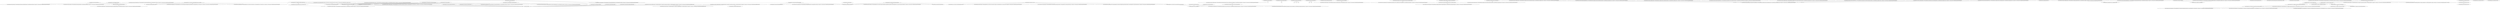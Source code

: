 digraph G {
0 [label="Microsoft.Extensions.Hosting.IHostApplicationLifetime"];
1 [label="Microsoft.Extensions.Logging.ILogger`1[[Microsoft.Extensions.Hosting.Internal.ApplicationLifetime, Microsoft.Extensions.Hosting, Version=8.0.0.0, Culture=neutral, PublicKeyToken=adb9793829ddae60]]"];
2 [label="Microsoft.Extensions.Hosting.IHostLifetime"];
3 [label="Microsoft.Extensions.Options.IOptions`1[[Microsoft.Extensions.Hosting.ConsoleLifetimeOptions, Microsoft.Extensions.Hosting, Version=8.0.0.0, Culture=neutral, PublicKeyToken=adb9793829ddae60]]"];
4 [label="Microsoft.Extensions.Hosting.IHostEnvironment"];
5 [label="Microsoft.Extensions.Options.IOptions`1[[Microsoft.Extensions.Hosting.HostOptions, Microsoft.Extensions.Hosting, Version=8.0.0.0, Culture=neutral, PublicKeyToken=adb9793829ddae60]]"];
6 [label="Microsoft.Extensions.Options.IOptions`1"];
7 ;
8 [label="Microsoft.Extensions.Options.IOptionsSnapshot`1"];
9 ;
10 [label="Microsoft.Extensions.Options.IOptionsMonitor`1"];
11 ;
12 ;
13 ;
14 [label="Microsoft.Extensions.Options.IOptionsFactory`1"];
15 ;
16 ;
17 [label="Microsoft.Extensions.Options.IOptionsMonitorCache`1"];
18 [label="Microsoft.Extensions.Logging.ILoggerFactory"];
19 [label="Microsoft.Extensions.Logging.ILogger`1"];
20 [label="System.Diagnostics.Metrics.IMeterFactory"];
21 [label="Microsoft.Extensions.Diagnostics.Metrics.MetricsSubscriptionManager"];
22 [label="System.Collections.Generic.IEnumerable`1[[Microsoft.Extensions.Diagnostics.Metrics.IMetricsListener, Microsoft.Extensions.Diagnostics.Abstractions, Version=8.0.0.0, Culture=neutral, PublicKeyToken=adb9793829ddae60]]"];
23 [label="Microsoft.Extensions.Options.IOptionsMonitor`1[[Microsoft.Extensions.Diagnostics.Metrics.MetricsOptions, Microsoft.Extensions.Diagnostics.Abstractions, Version=8.0.0.0, Culture=neutral, PublicKeyToken=adb9793829ddae60]]"];
24 [label="Microsoft.Extensions.Options.IStartupValidator"];
25 [label="Microsoft.Extensions.Options.IOptions`1[[Microsoft.Extensions.Options.StartupValidatorOptions, Microsoft.Extensions.Options, Version=8.0.0.0, Culture=neutral, PublicKeyToken=adb9793829ddae60]]"];
26 [label="Microsoft.Extensions.Options.IConfigureOptions`1[[Microsoft.Extensions.DependencyInjection.MetricsServiceExtensions+NoOpOptions, Microsoft.Extensions.Diagnostics, Version=8.0.0.0, Culture=neutral, PublicKeyToken=adb9793829ddae60]]"];
27 [label="Microsoft.Extensions.Diagnostics.Metrics.Configuration.IMetricListenerConfigurationFactory"];
28 [label="System.Collections.Generic.IEnumerable`1[[Microsoft.Extensions.Diagnostics.Metrics.Configuration.MetricsConfiguration, Microsoft.Extensions.Diagnostics, Version=8.0.0.0, Culture=neutral, PublicKeyToken=adb9793829ddae60]]"];
29 [label="Microsoft.Extensions.Logging.Configuration.ILoggerProviderConfigurationFactory"];
30 [label="System.Collections.Generic.IEnumerable`1[[Microsoft.Extensions.Logging.Configuration.LoggingConfiguration, Microsoft.Extensions.Logging.Configuration, Version=8.0.0.0, Culture=neutral, PublicKeyToken=adb9793829ddae60]]"];
31 [label="Microsoft.Extensions.Logging.Configuration.ILoggerProviderConfiguration`1"];
32 [label="Microsoft.Extensions.Logging.Console.ConsoleFormatter"];
33 [label="Microsoft.Extensions.Options.IOptionsMonitor`1[[Microsoft.Extensions.Logging.Console.SimpleConsoleFormatterOptions, Microsoft.Extensions.Logging.Console, Version=8.0.0.0, Culture=neutral, PublicKeyToken=adb9793829ddae60]]"];
34 [label="Microsoft.Extensions.Options.IConfigureOptions`1[[Microsoft.Extensions.Logging.Console.JsonConsoleFormatterOptions, Microsoft.Extensions.Logging.Console, Version=8.0.0.0, Culture=neutral, PublicKeyToken=adb9793829ddae60]]"];
35 [label="Microsoft.Extensions.Logging.Configuration.ILoggerProviderConfiguration`1[[Microsoft.Extensions.Logging.Console.ConsoleLoggerProvider, Microsoft.Extensions.Logging.Console, Version=8.0.0.0, Culture=neutral, PublicKeyToken=adb9793829ddae60]]"];
36 [label="Microsoft.Extensions.Options.IOptionsChangeTokenSource`1[[Microsoft.Extensions.Logging.Console.JsonConsoleFormatterOptions, Microsoft.Extensions.Logging.Console, Version=8.0.0.0, Culture=neutral, PublicKeyToken=adb9793829ddae60]]"];
37 [label="Microsoft.Extensions.Options.IConfigureOptions`1[[Microsoft.Extensions.Logging.Console.ConsoleFormatterOptions, Microsoft.Extensions.Logging.Console, Version=8.0.0.0, Culture=neutral, PublicKeyToken=adb9793829ddae60]]"];
38 [label="Microsoft.Extensions.Options.IOptionsChangeTokenSource`1[[Microsoft.Extensions.Logging.Console.ConsoleFormatterOptions, Microsoft.Extensions.Logging.Console, Version=8.0.0.0, Culture=neutral, PublicKeyToken=adb9793829ddae60]]"];
39 [label="Microsoft.Extensions.Options.IConfigureOptions`1[[Microsoft.Extensions.Logging.Console.SimpleConsoleFormatterOptions, Microsoft.Extensions.Logging.Console, Version=8.0.0.0, Culture=neutral, PublicKeyToken=adb9793829ddae60]]"];
40 [label="Microsoft.Extensions.Options.IOptionsChangeTokenSource`1[[Microsoft.Extensions.Logging.Console.SimpleConsoleFormatterOptions, Microsoft.Extensions.Logging.Console, Version=8.0.0.0, Culture=neutral, PublicKeyToken=adb9793829ddae60]]"];
41 [label="Microsoft.Extensions.Logging.ILoggerProvider"];
42 [label="Microsoft.Extensions.Options.IConfigureOptions`1[[Microsoft.Extensions.Logging.Console.ConsoleLoggerOptions, Microsoft.Extensions.Logging.Console, Version=8.0.0.0, Culture=neutral, PublicKeyToken=adb9793829ddae60]]"];
43 [label="Microsoft.Extensions.Options.IOptionsChangeTokenSource`1[[Microsoft.Extensions.Logging.Console.ConsoleLoggerOptions, Microsoft.Extensions.Logging.Console, Version=8.0.0.0, Culture=neutral, PublicKeyToken=adb9793829ddae60]]"];
44 [label="Microsoft.Extensions.Options.IConfigureOptions`1[[Microsoft.Extensions.Logging.LoggerFilterOptions, Microsoft.Extensions.Logging, Version=8.0.0.0, Culture=neutral, PublicKeyToken=adb9793829ddae60]]"];
45 [label="Microsoft.Extensions.Logging.EventSource.LoggingEventSource"];
46 [label="Microsoft.Extensions.Options.IOptionsChangeTokenSource`1[[Microsoft.Extensions.Logging.LoggerFilterOptions, Microsoft.Extensions.Logging, Version=8.0.0.0, Culture=neutral, PublicKeyToken=adb9793829ddae60]]"];
47 [label="Microsoft.AspNetCore.Hosting.IApplicationLifetime"];
48 [label="Microsoft.AspNetCore.Http.IHttpContextFactory"];
49 [label="System.IServiceProvider"];
50 [label="Microsoft.AspNetCore.Http.IMiddlewareFactory"];
51 [label="Microsoft.AspNetCore.Hosting.Builder.IApplicationBuilderFactory"];
52 [label="Microsoft.AspNetCore.Hosting.HostingMetrics"];
53 [label="Microsoft.AspNetCore.Connections.IConnectionListenerFactory"];
54 [label="Microsoft.Extensions.Options.IOptions`1[[Microsoft.AspNetCore.Server.Kestrel.Transport.NamedPipes.NamedPipeTransportOptions, Microsoft.AspNetCore.Server.Kestrel.Transport.NamedPipes, Version=8.0.0.0, Culture=neutral, PublicKeyToken=adb9793829ddae60]]"];
55 [label="Microsoft.Extensions.ObjectPool.ObjectPoolProvider"];
56 [label="Microsoft.Extensions.Options.IConfigureOptions`1[[Microsoft.AspNetCore.Server.Kestrel.Core.KestrelServerOptions, Microsoft.AspNetCore.Server.Kestrel.Core, Version=8.0.0.0, Culture=neutral, PublicKeyToken=adb9793829ddae60]]"];
57 [label="Microsoft.AspNetCore.Server.Kestrel.Core.IHttpsConfigurationService"];
58 [label="Microsoft.AspNetCore.Hosting.Server.IServer"];
59 [label="Microsoft.Extensions.Options.IOptions`1[[Microsoft.AspNetCore.Server.Kestrel.Core.KestrelServerOptions, Microsoft.AspNetCore.Server.Kestrel.Core, Version=8.0.0.0, Culture=neutral, PublicKeyToken=adb9793829ddae60]]"];
60 [label="System.Collections.Generic.IEnumerable`1[[Microsoft.AspNetCore.Connections.IConnectionListenerFactory, Microsoft.AspNetCore.Connections.Abstractions, Version=8.0.0.0, Culture=neutral, PublicKeyToken=adb9793829ddae60]]"];
61 [label="System.Collections.Generic.IEnumerable`1[[Microsoft.AspNetCore.Connections.IMultiplexedConnectionListenerFactory, Microsoft.AspNetCore.Connections.Abstractions, Version=8.0.0.0, Culture=neutral, PublicKeyToken=adb9793829ddae60]]"];
62 [label="Microsoft.AspNetCore.Server.Kestrel.Core.Internal.Infrastructure.KestrelMetrics"];
63 [label="Microsoft.AspNetCore.Server.Kestrel.Core.HttpsConfigurationService+IInitializer"];
64 [label="Microsoft.Extensions.Logging.ILogger`1[[Microsoft.AspNetCore.Server.Kestrel.Core.KestrelServer, Microsoft.AspNetCore.Server.Kestrel.Core, Version=8.0.0.0, Culture=neutral, PublicKeyToken=adb9793829ddae60]]"];
65 [label="Microsoft.Extensions.Logging.ILogger`1[[Microsoft.AspNetCore.Server.Kestrel.Https.Internal.HttpsConnectionMiddleware, Microsoft.AspNetCore.Server.Kestrel.Core, Version=8.0.0.0, Culture=neutral, PublicKeyToken=adb9793829ddae60]]"];
66 [label="Microsoft.AspNetCore.Hosting.IStartupFilter"];
67 [label="Microsoft.Extensions.Configuration.IConfiguration"];
68 [label="Microsoft.Extensions.Options.IConfigureOptions`1[[Microsoft.AspNetCore.Builder.ForwardedHeadersOptions, Microsoft.AspNetCore.HttpOverrides, Version=8.0.0.0, Culture=neutral, PublicKeyToken=adb9793829ddae60]]"];
69 [label="Microsoft.AspNetCore.Routing.IInlineConstraintResolver"];
70 [label="Microsoft.Extensions.Options.IOptions`1[[Microsoft.AspNetCore.Routing.RouteOptions, Microsoft.AspNetCore.Routing, Version=8.0.0.0, Culture=neutral, PublicKeyToken=adb9793829ddae60]]"];
71 [label="Microsoft.AspNetCore.Routing.RoutingMarkerService"];
72 [label="Microsoft.AspNetCore.Routing.ParameterPolicyFactory"];
73 [label="Microsoft.AspNetCore.Routing.Matching.MatcherFactory"];
74 [label="Microsoft.AspNetCore.Routing.Matching.DfaMatcherBuilder"];
75 [label="Microsoft.AspNetCore.Routing.Matching.EndpointSelector"];
76 [label="System.Collections.Generic.IEnumerable`1[[Microsoft.AspNetCore.Routing.MatcherPolicy, Microsoft.AspNetCore.Routing, Version=8.0.0.0, Culture=neutral, PublicKeyToken=adb9793829ddae60]]"];
77 [label="Microsoft.AspNetCore.Routing.Internal.DfaGraphWriter"];
78 [label="Microsoft.AspNetCore.Routing.Matching.DataSourceDependentMatcher+Lifetime"];
79 [label="Microsoft.AspNetCore.Routing.LinkGenerator"];
80 [label="Microsoft.AspNetCore.Routing.Template.TemplateBinderFactory"];
81 [label="Microsoft.AspNetCore.Routing.EndpointDataSource"];
82 [label="Microsoft.Extensions.Logging.ILogger`1[[Microsoft.AspNetCore.Routing.DefaultLinkGenerator, Microsoft.AspNetCore.Routing, Version=8.0.0.0, Culture=neutral, PublicKeyToken=adb9793829ddae60]]"];
83 [label="Microsoft.AspNetCore.Routing.IEndpointAddressScheme`1[[System.String, System.Private.CoreLib, Version=8.0.0.0, Culture=neutral, PublicKeyToken=7cec85d7bea7798e]]"];
84 [label="Microsoft.AspNetCore.Routing.IEndpointAddressScheme`1[[Microsoft.AspNetCore.Routing.RouteValuesAddress, Microsoft.AspNetCore.Routing, Version=8.0.0.0, Culture=neutral, PublicKeyToken=adb9793829ddae60]]"];
85 [label="Microsoft.AspNetCore.Routing.LinkParser"];
86 [label="Microsoft.Extensions.Logging.ILogger`1[[Microsoft.AspNetCore.Routing.DefaultLinkParser, Microsoft.AspNetCore.Routing, Version=8.0.0.0, Culture=neutral, PublicKeyToken=adb9793829ddae60]]"];
87 [label="Microsoft.AspNetCore.Routing.MatcherPolicy"];
88 [label="Microsoft.Extensions.ObjectPool.ObjectPool`1[[Microsoft.AspNetCore.Routing.UriBuildingContext, Microsoft.AspNetCore.Routing, Version=8.0.0.0, Culture=neutral, PublicKeyToken=adb9793829ddae60]]"];
89 [label="Microsoft.AspNetCore.Routing.Patterns.RoutePatternTransformer"];
90 [label="Microsoft.AspNetCore.Routing.RoutingMetrics"];
91 [label="Microsoft.Extensions.Options.IConfigureOptions`1[[Microsoft.AspNetCore.Routing.RouteHandlerOptions, Microsoft.AspNetCore.Routing, Version=8.0.0.0, Culture=neutral, PublicKeyToken=adb9793829ddae60]]"];
92 [label="Microsoft.Extensions.Options.IConfigureOptions`1[[Microsoft.AspNetCore.Routing.RouteOptions, Microsoft.AspNetCore.Routing, Version=8.0.0.0, Culture=neutral, PublicKeyToken=adb9793829ddae60]]"];
93 [label="Microsoft.AspNetCore.Mvc.Infrastructure.IActionDescriptorCollectionProvider"];
94 [label="System.Collections.Generic.IEnumerable`1[[Microsoft.AspNetCore.Mvc.Abstractions.IActionDescriptorProvider, Microsoft.AspNetCore.Mvc.Abstractions, Version=8.0.0.0, Culture=neutral, PublicKeyToken=adb9793829ddae60]]"];
95 [label="System.Collections.Generic.IEnumerable`1[[Microsoft.AspNetCore.Mvc.Infrastructure.IActionDescriptorChangeProvider, Microsoft.AspNetCore.Mvc.Core, Version=8.0.0.0, Culture=neutral, PublicKeyToken=adb9793829ddae60]]"];
96 [label="Microsoft.Extensions.Logging.ILogger`1[[Microsoft.AspNetCore.Mvc.Infrastructure.DefaultActionDescriptorCollectionProvider, Microsoft.AspNetCore.Mvc.Core, Version=8.0.0.0, Culture=neutral, PublicKeyToken=adb9793829ddae60]]"];
97 [label="Microsoft.AspNetCore.Mvc.ApiExplorer.IApiDescriptionGroupCollectionProvider"];
98 [label="System.Collections.Generic.IEnumerable`1[[Microsoft.AspNetCore.Mvc.ApiExplorer.IApiDescriptionProvider, Microsoft.AspNetCore.Mvc.Abstractions, Version=8.0.0.0, Culture=neutral, PublicKeyToken=adb9793829ddae60]]"];
99 [label="Microsoft.AspNetCore.Mvc.ApiExplorer.IApiDescriptionProvider"];
100 [label="Microsoft.Extensions.DependencyInjection.IServiceProviderIsService"];
101 [label="Microsoft.Extensions.Options.IConfigureOptions`1[[Swashbuckle.AspNetCore.SwaggerGen.SwaggerGeneratorOptions, Swashbuckle.AspNetCore.SwaggerGen, Version=6.4.0.0, Culture=neutral, PublicKeyToken=d84d99fb0135530a]]"];
102 [label="Microsoft.Extensions.Options.IOptions`1[[Swashbuckle.AspNetCore.SwaggerGen.SwaggerGenOptions, Swashbuckle.AspNetCore.SwaggerGen, Version=6.4.0.0, Culture=neutral, PublicKeyToken=d84d99fb0135530a]]"];
103 [label="Microsoft.AspNetCore.Hosting.IWebHostEnvironment"];
104 [label="Microsoft.Extensions.Options.IConfigureOptions`1[[Swashbuckle.AspNetCore.SwaggerGen.SchemaGeneratorOptions, Swashbuckle.AspNetCore.SwaggerGen, Version=6.4.0.0, Culture=neutral, PublicKeyToken=d84d99fb0135530a]]"];
105 [label="Swashbuckle.AspNetCore.Swagger.ISwaggerProvider"];
106 [label="Swashbuckle.AspNetCore.SwaggerGen.SwaggerGeneratorOptions"];
107 [label="Swashbuckle.AspNetCore.SwaggerGen.ISchemaGenerator"];
108 [label="Swashbuckle.AspNetCore.Swagger.IAsyncSwaggerProvider"];
109 [label="Swashbuckle.AspNetCore.SwaggerGen.SchemaGeneratorOptions"];
110 [label="Swashbuckle.AspNetCore.SwaggerGen.ISerializerDataContractResolver"];
111 [label="Microsoft.Extensions.ApiDescriptions.IDocumentProvider"];
112 [label="Microsoft.Extensions.Options.IOptions`1[[Swashbuckle.AspNetCore.SwaggerGen.SwaggerGeneratorOptions, Swashbuckle.AspNetCore.SwaggerGen, Version=6.4.0.0, Culture=neutral, PublicKeyToken=d84d99fb0135530a]]"];
113 [label="Microsoft.Extensions.Options.IOptions`1[[Swashbuckle.AspNetCore.Swagger.SwaggerOptions, Swashbuckle.AspNetCore.Swagger, Version=6.4.0.0, Culture=neutral, PublicKeyToken=62657d7474907593]]"];
114 [label="ServiceGraphUsage.Services.Abstract.IServiceA"];
115 [label="ServiceGraphUsage.Services.Abstract.IServiceB"];
116 [label="ServiceGraphUsage.Services.Abstract.IServiceC"];
117 [label="ServiceGraphUsage.Services.Abstract.IServiceD"];
118 [label="ServiceGraphUsage.Services.Abstract.IServiceE"];
0 -> 1 [ label=""];
2 -> 3 [ label=""];
2 -> 4 [ label=""];
2 -> 0 [ label=""];
2 -> 5 [ label=""];
6 -> 7 [ label=""];
8 -> 9 [ label=""];
10 -> 11 [ label=""];
10 -> 12 [ label=""];
10 -> 13 [ label=""];
14 -> 15 [ label=""];
14 -> 16 [ label=""];
19 -> 18 [ label=""];
21 -> 22 [ label=""];
21 -> 23 [ label=""];
21 -> 20 [ label=""];
24 -> 25 [ label=""];
26 -> 21 [ label=""];
27 -> 28 [ label=""];
29 -> 30 [ label=""];
31 -> 29 [ label=""];
32 -> 33 [ label=""];
34 -> 35 [ label=""];
36 -> 35 [ label=""];
37 -> 35 [ label=""];
38 -> 35 [ label=""];
39 -> 35 [ label=""];
40 -> 35 [ label=""];
42 -> 35 [ label=""];
43 -> 35 [ label=""];
44 -> 45 [ label=""];
46 -> 45 [ label=""];
47 -> 0 [ label=""];
48 -> 49 [ label=""];
50 -> 49 [ label=""];
51 -> 49 [ label=""];
52 -> 20 [ label=""];
53 -> 18 [ label=""];
53 -> 54 [ label=""];
53 -> 55 [ label=""];
56 -> 49 [ label=""];
58 -> 59 [ label=""];
58 -> 60 [ label=""];
58 -> 61 [ label=""];
58 -> 57 [ label=""];
58 -> 18 [ label=""];
58 -> 62 [ label=""];
62 -> 20 [ label=""];
63 -> 4 [ label=""];
63 -> 64 [ label=""];
63 -> 65 [ label=""];
66 -> 67 [ label=""];
68 -> 67 [ label=""];
69 -> 70 [ label=""];
69 -> 49 [ label=""];
72 -> 70 [ label=""];
72 -> 49 [ label=""];
73 -> 49 [ label=""];
74 -> 18 [ label=""];
74 -> 72 [ label=""];
74 -> 75 [ label=""];
74 -> 76 [ label=""];
77 -> 49 [ label=""];
79 -> 80 [ label=""];
79 -> 81 [ label=""];
79 -> 70 [ label=""];
79 -> 82 [ label=""];
79 -> 49 [ label=""];
80 -> 72 [ label=""];
80 -> 88 [ label=""];
83 -> 81 [ label=""];
84 -> 81 [ label=""];
85 -> 72 [ label=""];
85 -> 81 [ label=""];
85 -> 86 [ label=""];
85 -> 49 [ label=""];
89 -> 72 [ label=""];
90 -> 20 [ label=""];
91 -> 4 [ label=""];
93 -> 94 [ label=""];
93 -> 95 [ label=""];
93 -> 96 [ label=""];
97 -> 93 [ label=""];
97 -> 98 [ label=""];
99 -> 81 [ label=""];
99 -> 4 [ label=""];
99 -> 72 [ label=""];
99 -> 100 [ label=""];
101 -> 102 [ label=""];
101 -> 49 [ label=""];
101 -> 103 [ label=""];
104 -> 102 [ label=""];
104 -> 49 [ label=""];
105 -> 106 [ label=""];
105 -> 97 [ label=""];
105 -> 107 [ label=""];
107 -> 109 [ label=""];
107 -> 110 [ label=""];
108 -> 106 [ label=""];
108 -> 97 [ label=""];
108 -> 107 [ label=""];
111 -> 112 [ label=""];
111 -> 113 [ label=""];
111 -> 108 [ label=""];
114 -> 115 [ label=""];
115 -> 116 [ label=""];
}
